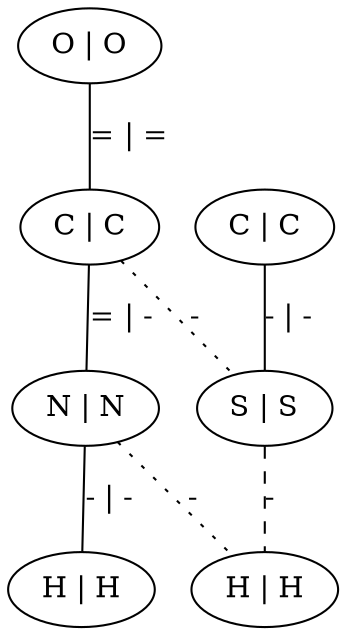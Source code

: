 graph G {
	0 [ label="O | O" ]
	1 [ label="C | C" ]
	2 [ label="N | N" ]
	3 [ label="H | H" ]
	4 [ label="C | C" ]
	5 [ label="S | S" ]
	6 [ label="H | H" ]
	0 -- 1 [ label="= | =" ]
	1 -- 2 [ label="= | -" ]
	1 -- 5 [ style=dotted label="-" ]
	2 -- 3 [ label="- | -" ]
	2 -- 6 [ style=dotted label="-" ]
	4 -- 5 [ label="- | -" ]
	5 -- 6 [ style=dashed label="-" ]
}
